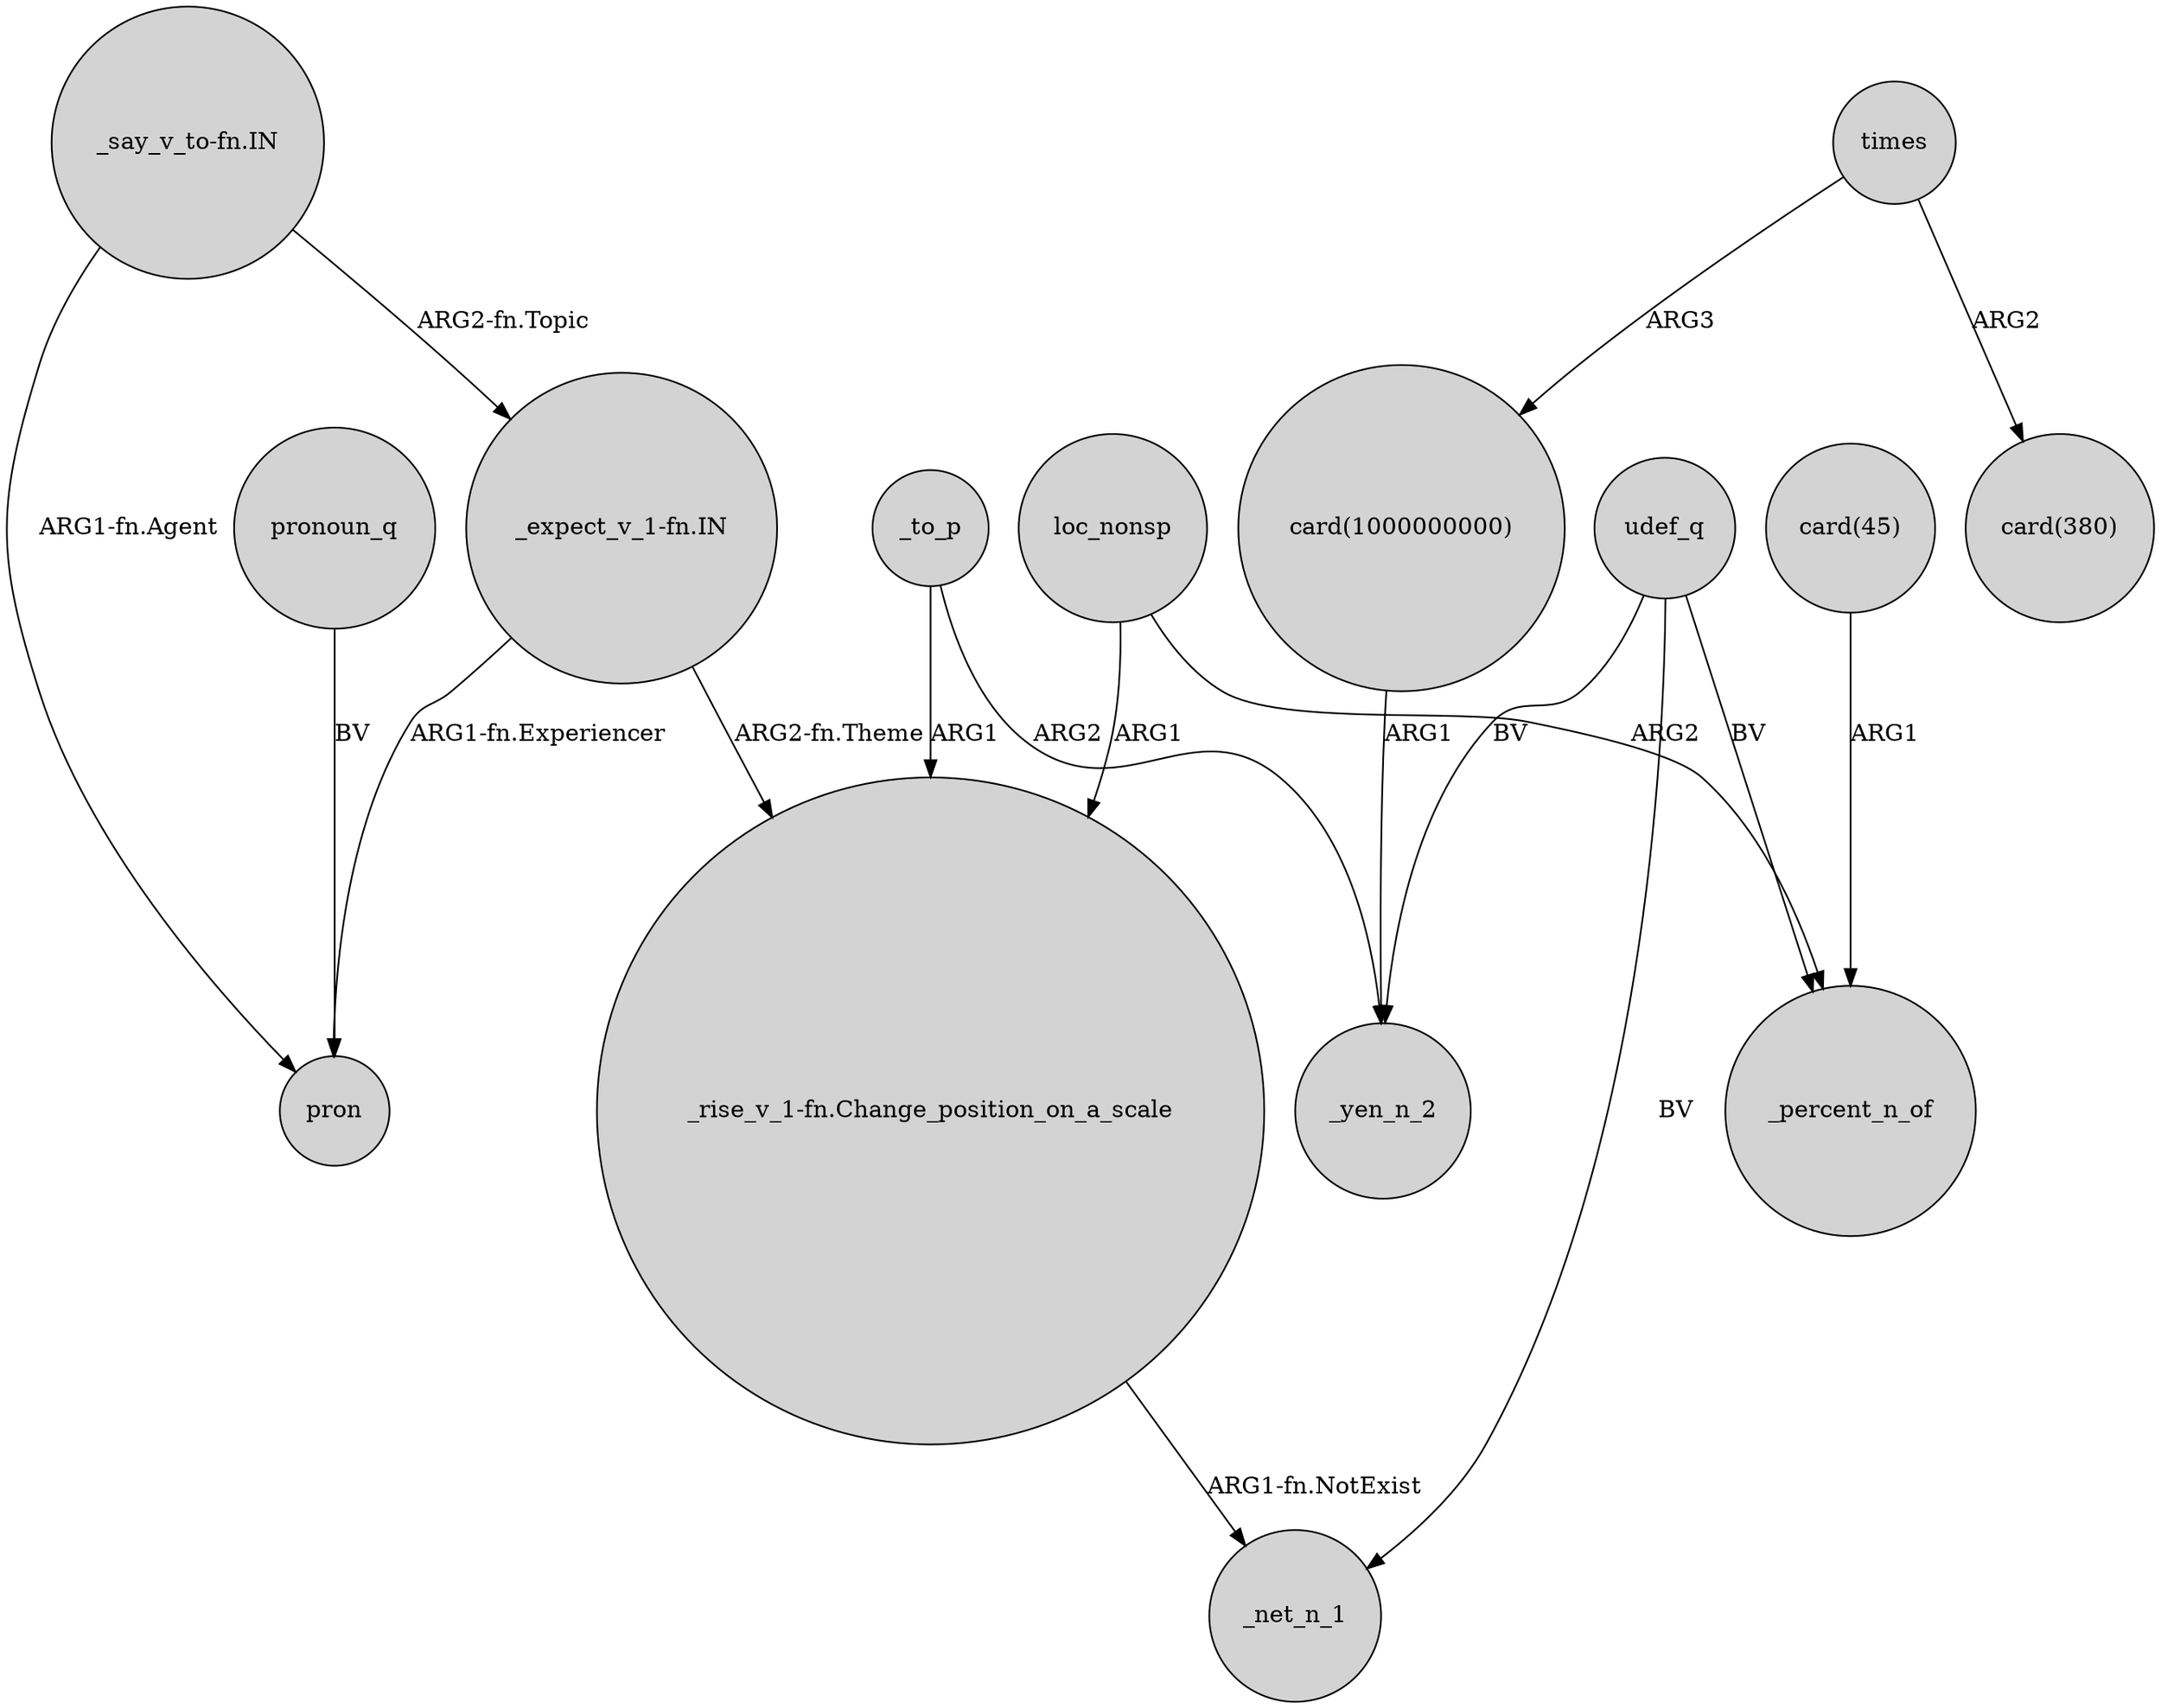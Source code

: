 digraph {
	node [shape=circle style=filled]
	"_expect_v_1-fn.IN" -> pron [label="ARG1-fn.Experiencer"]
	"card(45)" -> _percent_n_of [label=ARG1]
	udef_q -> _net_n_1 [label=BV]
	_to_p -> _yen_n_2 [label=ARG2]
	"_say_v_to-fn.IN" -> "_expect_v_1-fn.IN" [label="ARG2-fn.Topic"]
	udef_q -> _yen_n_2 [label=BV]
	"card(1000000000)" -> _yen_n_2 [label=ARG1]
	"_rise_v_1-fn.Change_position_on_a_scale" -> _net_n_1 [label="ARG1-fn.NotExist"]
	loc_nonsp -> _percent_n_of [label=ARG2]
	udef_q -> _percent_n_of [label=BV]
	loc_nonsp -> "_rise_v_1-fn.Change_position_on_a_scale" [label=ARG1]
	_to_p -> "_rise_v_1-fn.Change_position_on_a_scale" [label=ARG1]
	"_expect_v_1-fn.IN" -> "_rise_v_1-fn.Change_position_on_a_scale" [label="ARG2-fn.Theme"]
	times -> "card(1000000000)" [label=ARG3]
	times -> "card(380)" [label=ARG2]
	"_say_v_to-fn.IN" -> pron [label="ARG1-fn.Agent"]
	pronoun_q -> pron [label=BV]
}
